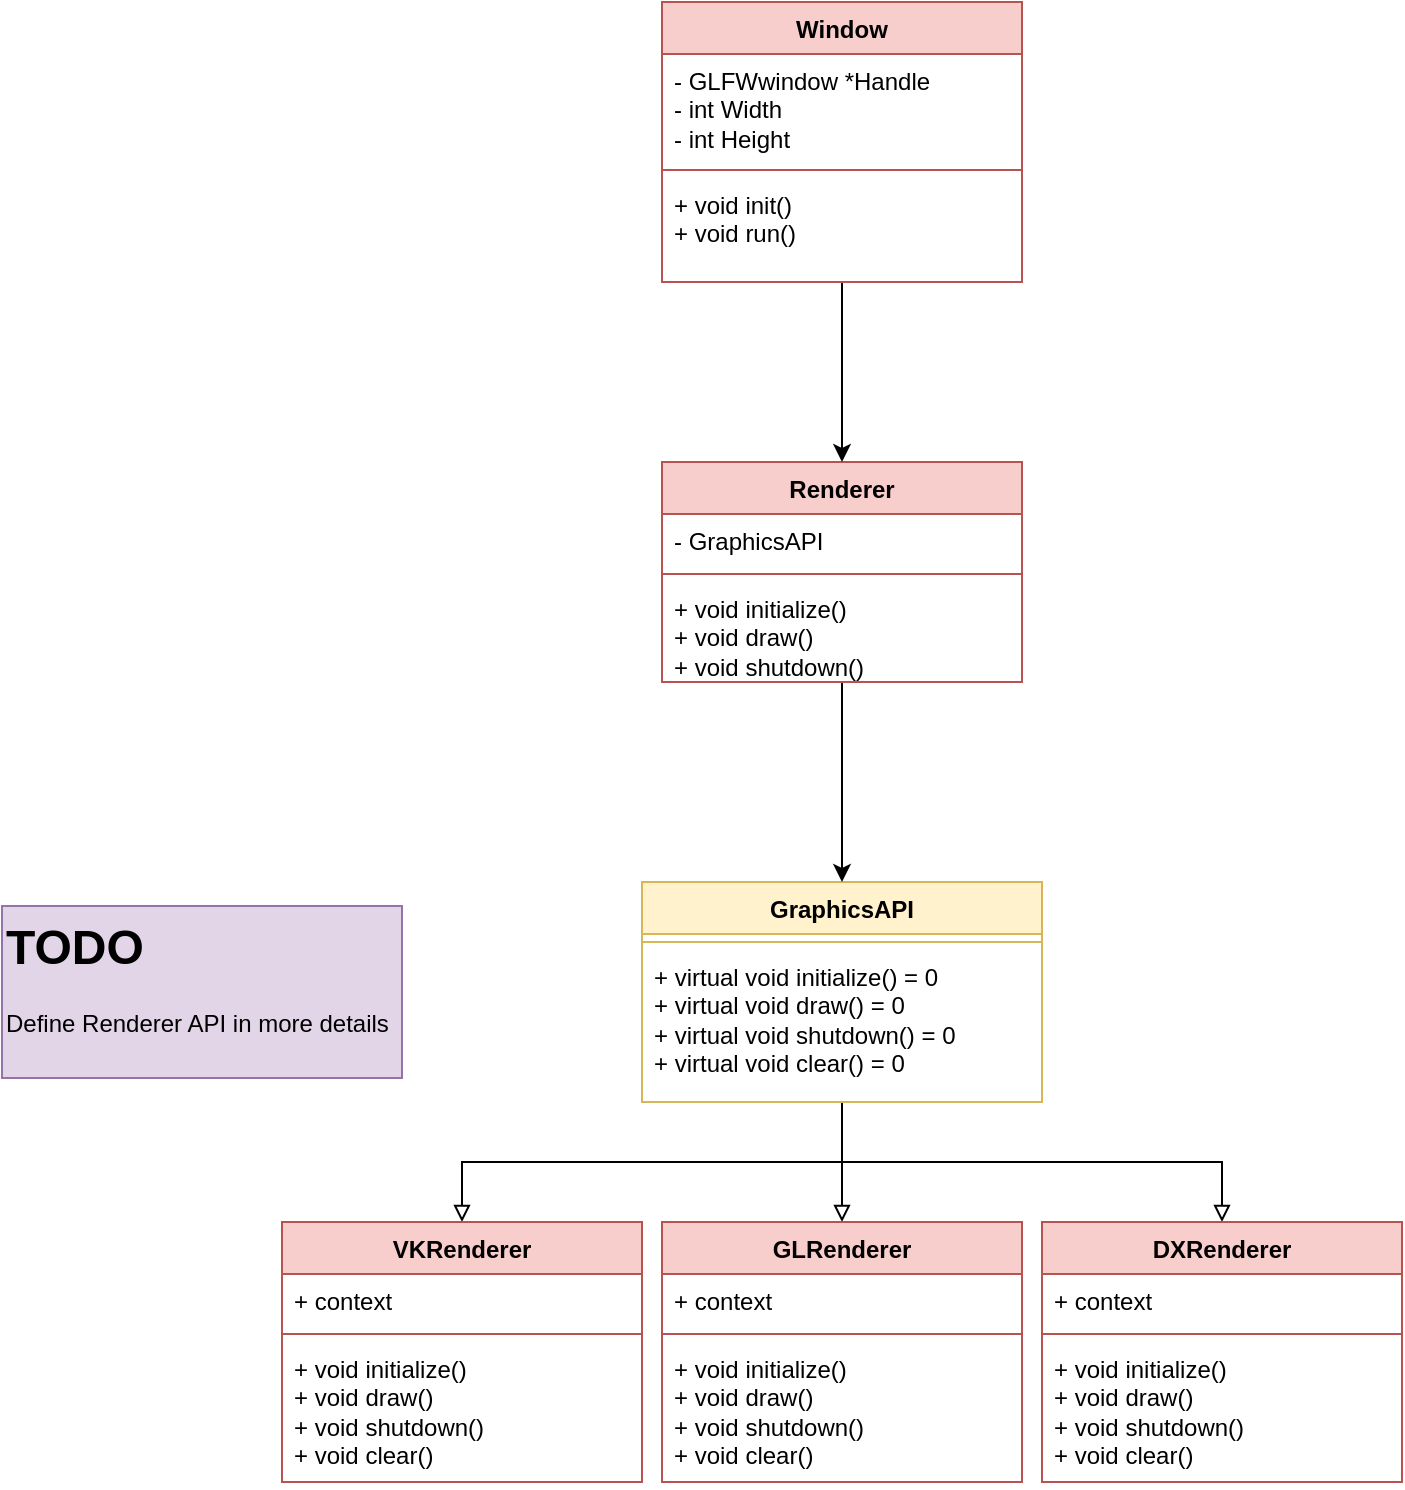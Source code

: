 <mxfile version="24.2.5" type="github">
  <diagram name="Page-1" id="qdWqP0T_bZVJZ8Bbg4Ss">
    <mxGraphModel dx="2243" dy="1866" grid="1" gridSize="10" guides="1" tooltips="1" connect="1" arrows="1" fold="1" page="1" pageScale="1" pageWidth="850" pageHeight="1100" math="0" shadow="0">
      <root>
        <mxCell id="0" />
        <mxCell id="1" parent="0" />
        <mxCell id="kLMxYBy-SjM46Sbif7Wr-9" style="edgeStyle=orthogonalEdgeStyle;rounded=0;orthogonalLoop=1;jettySize=auto;html=1;entryX=0.5;entryY=0;entryDx=0;entryDy=0;endArrow=block;endFill=0;" edge="1" parent="1" source="kLMxYBy-SjM46Sbif7Wr-1" target="kLMxYBy-SjM46Sbif7Wr-5">
          <mxGeometry relative="1" as="geometry" />
        </mxCell>
        <mxCell id="kLMxYBy-SjM46Sbif7Wr-18" style="edgeStyle=orthogonalEdgeStyle;rounded=0;orthogonalLoop=1;jettySize=auto;html=1;entryX=0.5;entryY=0;entryDx=0;entryDy=0;endArrow=block;endFill=0;" edge="1" parent="1" source="kLMxYBy-SjM46Sbif7Wr-1" target="kLMxYBy-SjM46Sbif7Wr-14">
          <mxGeometry relative="1" as="geometry" />
        </mxCell>
        <mxCell id="kLMxYBy-SjM46Sbif7Wr-19" style="edgeStyle=orthogonalEdgeStyle;rounded=0;orthogonalLoop=1;jettySize=auto;html=1;endArrow=block;endFill=0;" edge="1" parent="1" source="kLMxYBy-SjM46Sbif7Wr-1" target="kLMxYBy-SjM46Sbif7Wr-10">
          <mxGeometry relative="1" as="geometry" />
        </mxCell>
        <mxCell id="kLMxYBy-SjM46Sbif7Wr-1" value="GraphicsAPI" style="swimlane;fontStyle=1;align=center;verticalAlign=top;childLayout=stackLayout;horizontal=1;startSize=26;horizontalStack=0;resizeParent=1;resizeParentMax=0;resizeLast=0;collapsible=1;marginBottom=0;whiteSpace=wrap;html=1;fillColor=#fff2cc;strokeColor=#d6b656;" vertex="1" parent="1">
          <mxGeometry x="300" y="210" width="200" height="110" as="geometry" />
        </mxCell>
        <mxCell id="kLMxYBy-SjM46Sbif7Wr-3" value="" style="line;strokeWidth=1;fillColor=none;align=left;verticalAlign=middle;spacingTop=-1;spacingLeft=3;spacingRight=3;rotatable=0;labelPosition=right;points=[];portConstraint=eastwest;strokeColor=inherit;" vertex="1" parent="kLMxYBy-SjM46Sbif7Wr-1">
          <mxGeometry y="26" width="200" height="8" as="geometry" />
        </mxCell>
        <mxCell id="kLMxYBy-SjM46Sbif7Wr-4" value="+ virtual void initialize() = 0&lt;div&gt;+ virtual void draw() = 0&lt;/div&gt;&lt;div&gt;+ virtual void shutdown() = 0&lt;/div&gt;&lt;div&gt;+ virtual void clear() = 0&lt;/div&gt;" style="text;strokeColor=none;fillColor=none;align=left;verticalAlign=top;spacingLeft=4;spacingRight=4;overflow=hidden;rotatable=0;points=[[0,0.5],[1,0.5]];portConstraint=eastwest;whiteSpace=wrap;html=1;" vertex="1" parent="kLMxYBy-SjM46Sbif7Wr-1">
          <mxGeometry y="34" width="200" height="76" as="geometry" />
        </mxCell>
        <mxCell id="kLMxYBy-SjM46Sbif7Wr-5" value="GLRenderer" style="swimlane;fontStyle=1;align=center;verticalAlign=top;childLayout=stackLayout;horizontal=1;startSize=26;horizontalStack=0;resizeParent=1;resizeParentMax=0;resizeLast=0;collapsible=1;marginBottom=0;whiteSpace=wrap;html=1;fillColor=#f8cecc;strokeColor=#b85450;" vertex="1" parent="1">
          <mxGeometry x="310" y="380" width="180" height="130" as="geometry" />
        </mxCell>
        <mxCell id="kLMxYBy-SjM46Sbif7Wr-6" value="+ context" style="text;strokeColor=none;fillColor=none;align=left;verticalAlign=top;spacingLeft=4;spacingRight=4;overflow=hidden;rotatable=0;points=[[0,0.5],[1,0.5]];portConstraint=eastwest;whiteSpace=wrap;html=1;" vertex="1" parent="kLMxYBy-SjM46Sbif7Wr-5">
          <mxGeometry y="26" width="180" height="26" as="geometry" />
        </mxCell>
        <mxCell id="kLMxYBy-SjM46Sbif7Wr-7" value="" style="line;strokeWidth=1;fillColor=none;align=left;verticalAlign=middle;spacingTop=-1;spacingLeft=3;spacingRight=3;rotatable=0;labelPosition=right;points=[];portConstraint=eastwest;strokeColor=inherit;" vertex="1" parent="kLMxYBy-SjM46Sbif7Wr-5">
          <mxGeometry y="52" width="180" height="8" as="geometry" />
        </mxCell>
        <mxCell id="kLMxYBy-SjM46Sbif7Wr-8" value="+ void initialize()&lt;div&gt;+ void draw()&lt;/div&gt;&lt;div&gt;+ void shutdown()&lt;/div&gt;&lt;div&gt;+ void clear()&lt;/div&gt;" style="text;strokeColor=none;fillColor=none;align=left;verticalAlign=top;spacingLeft=4;spacingRight=4;overflow=hidden;rotatable=0;points=[[0,0.5],[1,0.5]];portConstraint=eastwest;whiteSpace=wrap;html=1;" vertex="1" parent="kLMxYBy-SjM46Sbif7Wr-5">
          <mxGeometry y="60" width="180" height="70" as="geometry" />
        </mxCell>
        <mxCell id="kLMxYBy-SjM46Sbif7Wr-10" value="VKRenderer" style="swimlane;fontStyle=1;align=center;verticalAlign=top;childLayout=stackLayout;horizontal=1;startSize=26;horizontalStack=0;resizeParent=1;resizeParentMax=0;resizeLast=0;collapsible=1;marginBottom=0;whiteSpace=wrap;html=1;fillColor=#f8cecc;strokeColor=#b85450;" vertex="1" parent="1">
          <mxGeometry x="120" y="380" width="180" height="130" as="geometry" />
        </mxCell>
        <mxCell id="kLMxYBy-SjM46Sbif7Wr-11" value="+ context" style="text;strokeColor=none;fillColor=none;align=left;verticalAlign=top;spacingLeft=4;spacingRight=4;overflow=hidden;rotatable=0;points=[[0,0.5],[1,0.5]];portConstraint=eastwest;whiteSpace=wrap;html=1;" vertex="1" parent="kLMxYBy-SjM46Sbif7Wr-10">
          <mxGeometry y="26" width="180" height="26" as="geometry" />
        </mxCell>
        <mxCell id="kLMxYBy-SjM46Sbif7Wr-12" value="" style="line;strokeWidth=1;fillColor=none;align=left;verticalAlign=middle;spacingTop=-1;spacingLeft=3;spacingRight=3;rotatable=0;labelPosition=right;points=[];portConstraint=eastwest;strokeColor=inherit;" vertex="1" parent="kLMxYBy-SjM46Sbif7Wr-10">
          <mxGeometry y="52" width="180" height="8" as="geometry" />
        </mxCell>
        <mxCell id="kLMxYBy-SjM46Sbif7Wr-13" value="+ void initialize()&lt;div&gt;+ void draw()&lt;/div&gt;&lt;div&gt;+ void shutdown()&lt;/div&gt;&lt;div&gt;+ void clear()&lt;/div&gt;" style="text;strokeColor=none;fillColor=none;align=left;verticalAlign=top;spacingLeft=4;spacingRight=4;overflow=hidden;rotatable=0;points=[[0,0.5],[1,0.5]];portConstraint=eastwest;whiteSpace=wrap;html=1;" vertex="1" parent="kLMxYBy-SjM46Sbif7Wr-10">
          <mxGeometry y="60" width="180" height="70" as="geometry" />
        </mxCell>
        <mxCell id="kLMxYBy-SjM46Sbif7Wr-14" value="DXRenderer" style="swimlane;fontStyle=1;align=center;verticalAlign=top;childLayout=stackLayout;horizontal=1;startSize=26;horizontalStack=0;resizeParent=1;resizeParentMax=0;resizeLast=0;collapsible=1;marginBottom=0;whiteSpace=wrap;html=1;fillColor=#f8cecc;strokeColor=#b85450;" vertex="1" parent="1">
          <mxGeometry x="500" y="380" width="180" height="130" as="geometry" />
        </mxCell>
        <mxCell id="kLMxYBy-SjM46Sbif7Wr-15" value="+ context" style="text;strokeColor=none;fillColor=none;align=left;verticalAlign=top;spacingLeft=4;spacingRight=4;overflow=hidden;rotatable=0;points=[[0,0.5],[1,0.5]];portConstraint=eastwest;whiteSpace=wrap;html=1;" vertex="1" parent="kLMxYBy-SjM46Sbif7Wr-14">
          <mxGeometry y="26" width="180" height="26" as="geometry" />
        </mxCell>
        <mxCell id="kLMxYBy-SjM46Sbif7Wr-16" value="" style="line;strokeWidth=1;fillColor=none;align=left;verticalAlign=middle;spacingTop=-1;spacingLeft=3;spacingRight=3;rotatable=0;labelPosition=right;points=[];portConstraint=eastwest;strokeColor=inherit;" vertex="1" parent="kLMxYBy-SjM46Sbif7Wr-14">
          <mxGeometry y="52" width="180" height="8" as="geometry" />
        </mxCell>
        <mxCell id="kLMxYBy-SjM46Sbif7Wr-17" value="+ void initialize()&lt;div&gt;+ void draw()&lt;/div&gt;&lt;div&gt;+ void shutdown()&lt;/div&gt;&lt;div&gt;+ void clear()&lt;/div&gt;" style="text;strokeColor=none;fillColor=none;align=left;verticalAlign=top;spacingLeft=4;spacingRight=4;overflow=hidden;rotatable=0;points=[[0,0.5],[1,0.5]];portConstraint=eastwest;whiteSpace=wrap;html=1;" vertex="1" parent="kLMxYBy-SjM46Sbif7Wr-14">
          <mxGeometry y="60" width="180" height="70" as="geometry" />
        </mxCell>
        <mxCell id="kLMxYBy-SjM46Sbif7Wr-20" value="&lt;h1 style=&quot;margin-top: 0px;&quot;&gt;TODO&lt;/h1&gt;&lt;p&gt;Define Renderer API in more details&lt;/p&gt;" style="text;html=1;whiteSpace=wrap;overflow=hidden;rounded=0;fillColor=#e1d5e7;strokeColor=#9673a6;" vertex="1" parent="1">
          <mxGeometry x="-20" y="222" width="200" height="86" as="geometry" />
        </mxCell>
        <mxCell id="kLMxYBy-SjM46Sbif7Wr-26" style="edgeStyle=orthogonalEdgeStyle;rounded=0;orthogonalLoop=1;jettySize=auto;html=1;entryX=0.5;entryY=0;entryDx=0;entryDy=0;" edge="1" parent="1" source="kLMxYBy-SjM46Sbif7Wr-21" target="kLMxYBy-SjM46Sbif7Wr-1">
          <mxGeometry relative="1" as="geometry" />
        </mxCell>
        <mxCell id="kLMxYBy-SjM46Sbif7Wr-21" value="Renderer" style="swimlane;fontStyle=1;align=center;verticalAlign=top;childLayout=stackLayout;horizontal=1;startSize=26;horizontalStack=0;resizeParent=1;resizeParentMax=0;resizeLast=0;collapsible=1;marginBottom=0;whiteSpace=wrap;html=1;fillColor=#f8cecc;strokeColor=#b85450;" vertex="1" parent="1">
          <mxGeometry x="310" width="180" height="110" as="geometry" />
        </mxCell>
        <mxCell id="kLMxYBy-SjM46Sbif7Wr-22" value="- GraphicsAPI" style="text;strokeColor=none;fillColor=none;align=left;verticalAlign=top;spacingLeft=4;spacingRight=4;overflow=hidden;rotatable=0;points=[[0,0.5],[1,0.5]];portConstraint=eastwest;whiteSpace=wrap;html=1;" vertex="1" parent="kLMxYBy-SjM46Sbif7Wr-21">
          <mxGeometry y="26" width="180" height="26" as="geometry" />
        </mxCell>
        <mxCell id="kLMxYBy-SjM46Sbif7Wr-23" value="" style="line;strokeWidth=1;fillColor=none;align=left;verticalAlign=middle;spacingTop=-1;spacingLeft=3;spacingRight=3;rotatable=0;labelPosition=right;points=[];portConstraint=eastwest;strokeColor=inherit;" vertex="1" parent="kLMxYBy-SjM46Sbif7Wr-21">
          <mxGeometry y="52" width="180" height="8" as="geometry" />
        </mxCell>
        <mxCell id="kLMxYBy-SjM46Sbif7Wr-24" value="+ void initialize()&lt;div&gt;+ void draw()&lt;/div&gt;&lt;div&gt;+ void shutdown()&lt;/div&gt;" style="text;strokeColor=none;fillColor=none;align=left;verticalAlign=top;spacingLeft=4;spacingRight=4;overflow=hidden;rotatable=0;points=[[0,0.5],[1,0.5]];portConstraint=eastwest;whiteSpace=wrap;html=1;" vertex="1" parent="kLMxYBy-SjM46Sbif7Wr-21">
          <mxGeometry y="60" width="180" height="50" as="geometry" />
        </mxCell>
        <mxCell id="kLMxYBy-SjM46Sbif7Wr-31" style="edgeStyle=orthogonalEdgeStyle;rounded=0;orthogonalLoop=1;jettySize=auto;html=1;entryX=0.5;entryY=0;entryDx=0;entryDy=0;" edge="1" parent="1" source="kLMxYBy-SjM46Sbif7Wr-27" target="kLMxYBy-SjM46Sbif7Wr-21">
          <mxGeometry relative="1" as="geometry" />
        </mxCell>
        <mxCell id="kLMxYBy-SjM46Sbif7Wr-27" value="Window" style="swimlane;fontStyle=1;align=center;verticalAlign=top;childLayout=stackLayout;horizontal=1;startSize=26;horizontalStack=0;resizeParent=1;resizeParentMax=0;resizeLast=0;collapsible=1;marginBottom=0;whiteSpace=wrap;html=1;fillColor=#f8cecc;strokeColor=#b85450;" vertex="1" parent="1">
          <mxGeometry x="310" y="-230" width="180" height="140" as="geometry" />
        </mxCell>
        <mxCell id="kLMxYBy-SjM46Sbif7Wr-28" value="- GLFWwindow *Handle&lt;div&gt;- int Width&lt;/div&gt;&lt;div&gt;- int Height&lt;/div&gt;" style="text;strokeColor=none;fillColor=none;align=left;verticalAlign=top;spacingLeft=4;spacingRight=4;overflow=hidden;rotatable=0;points=[[0,0.5],[1,0.5]];portConstraint=eastwest;whiteSpace=wrap;html=1;" vertex="1" parent="kLMxYBy-SjM46Sbif7Wr-27">
          <mxGeometry y="26" width="180" height="54" as="geometry" />
        </mxCell>
        <mxCell id="kLMxYBy-SjM46Sbif7Wr-29" value="" style="line;strokeWidth=1;fillColor=none;align=left;verticalAlign=middle;spacingTop=-1;spacingLeft=3;spacingRight=3;rotatable=0;labelPosition=right;points=[];portConstraint=eastwest;strokeColor=inherit;" vertex="1" parent="kLMxYBy-SjM46Sbif7Wr-27">
          <mxGeometry y="80" width="180" height="8" as="geometry" />
        </mxCell>
        <mxCell id="kLMxYBy-SjM46Sbif7Wr-30" value="+ void init()&lt;div&gt;+ void run()&lt;/div&gt;&lt;div&gt;&lt;br&gt;&lt;/div&gt;" style="text;strokeColor=none;fillColor=none;align=left;verticalAlign=top;spacingLeft=4;spacingRight=4;overflow=hidden;rotatable=0;points=[[0,0.5],[1,0.5]];portConstraint=eastwest;whiteSpace=wrap;html=1;" vertex="1" parent="kLMxYBy-SjM46Sbif7Wr-27">
          <mxGeometry y="88" width="180" height="52" as="geometry" />
        </mxCell>
      </root>
    </mxGraphModel>
  </diagram>
</mxfile>
